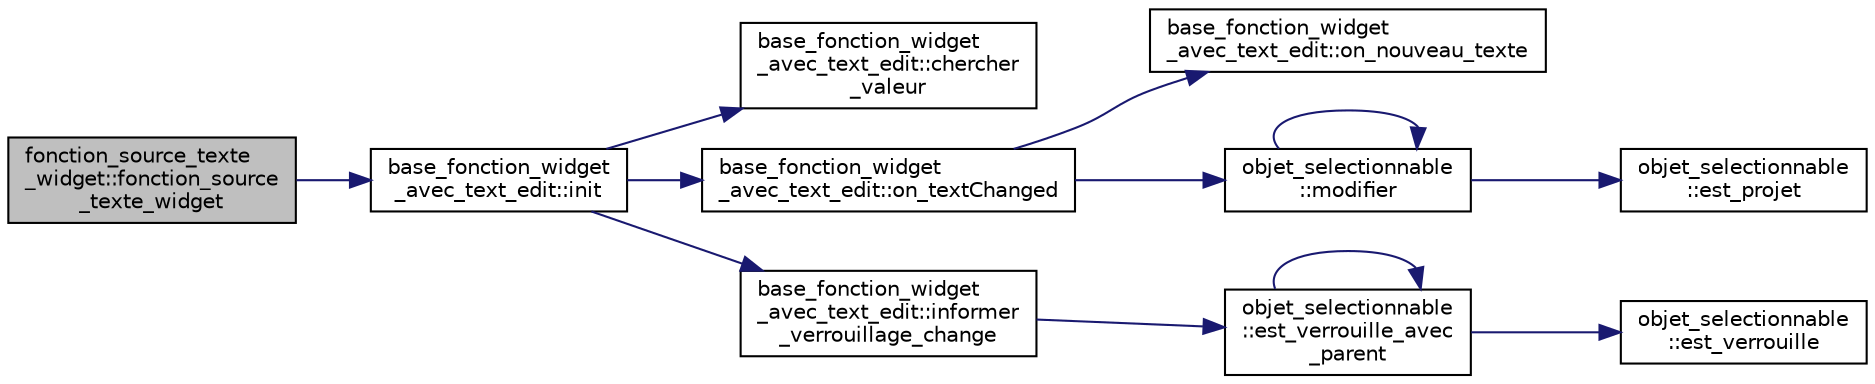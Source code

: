 digraph "fonction_source_texte_widget::fonction_source_texte_widget"
{
  edge [fontname="Helvetica",fontsize="10",labelfontname="Helvetica",labelfontsize="10"];
  node [fontname="Helvetica",fontsize="10",shape=record];
  rankdir="LR";
  Node0 [label="fonction_source_texte\l_widget::fonction_source\l_texte_widget",height=0.2,width=0.4,color="black", fillcolor="grey75", style="filled", fontcolor="black"];
  Node0 -> Node1 [color="midnightblue",fontsize="10",style="solid",fontname="Helvetica"];
  Node1 [label="base_fonction_widget\l_avec_text_edit::init",height=0.2,width=0.4,color="black", fillcolor="white", style="filled",URL="$classbase__fonction__widget__avec__text__edit.html#aa7a884560002185ed7aa73148ce67c73"];
  Node1 -> Node2 [color="midnightblue",fontsize="10",style="solid",fontname="Helvetica"];
  Node2 [label="base_fonction_widget\l_avec_text_edit::chercher\l_valeur",height=0.2,width=0.4,color="black", fillcolor="white", style="filled",URL="$classbase__fonction__widget__avec__text__edit.html#a6e78aad401933c6347db01a898ddd916"];
  Node1 -> Node3 [color="midnightblue",fontsize="10",style="solid",fontname="Helvetica"];
  Node3 [label="base_fonction_widget\l_avec_text_edit::on_textChanged",height=0.2,width=0.4,color="black", fillcolor="white", style="filled",URL="$classbase__fonction__widget__avec__text__edit.html#a520b4bb9206bef484c4741223762d70f"];
  Node3 -> Node4 [color="midnightblue",fontsize="10",style="solid",fontname="Helvetica"];
  Node4 [label="base_fonction_widget\l_avec_text_edit::on_nouveau_texte",height=0.2,width=0.4,color="black", fillcolor="white", style="filled",URL="$classbase__fonction__widget__avec__text__edit.html#a37f2f6960df0c557e0bcec3d19faa78a"];
  Node3 -> Node5 [color="midnightblue",fontsize="10",style="solid",fontname="Helvetica"];
  Node5 [label="objet_selectionnable\l::modifier",height=0.2,width=0.4,color="black", fillcolor="white", style="filled",URL="$classobjet__selectionnable.html#a9f76b8e89231a79c3fc840af874bd868"];
  Node5 -> Node6 [color="midnightblue",fontsize="10",style="solid",fontname="Helvetica"];
  Node6 [label="objet_selectionnable\l::est_projet",height=0.2,width=0.4,color="black", fillcolor="white", style="filled",URL="$classobjet__selectionnable.html#a49ea1a29523e46f099896477a2b43eaa"];
  Node5 -> Node5 [color="midnightblue",fontsize="10",style="solid",fontname="Helvetica"];
  Node1 -> Node7 [color="midnightblue",fontsize="10",style="solid",fontname="Helvetica"];
  Node7 [label="base_fonction_widget\l_avec_text_edit::informer\l_verrouillage_change",height=0.2,width=0.4,color="black", fillcolor="white", style="filled",URL="$classbase__fonction__widget__avec__text__edit.html#ab0e37417e61a7445e1d506b130073815"];
  Node7 -> Node8 [color="midnightblue",fontsize="10",style="solid",fontname="Helvetica"];
  Node8 [label="objet_selectionnable\l::est_verrouille_avec\l_parent",height=0.2,width=0.4,color="black", fillcolor="white", style="filled",URL="$classobjet__selectionnable.html#a001c4584a6430689f478544ec560fb7e"];
  Node8 -> Node9 [color="midnightblue",fontsize="10",style="solid",fontname="Helvetica"];
  Node9 [label="objet_selectionnable\l::est_verrouille",height=0.2,width=0.4,color="black", fillcolor="white", style="filled",URL="$classobjet__selectionnable.html#ae9c29950b9e5b582338ac659ecc3e3d6"];
  Node8 -> Node8 [color="midnightblue",fontsize="10",style="solid",fontname="Helvetica"];
}
